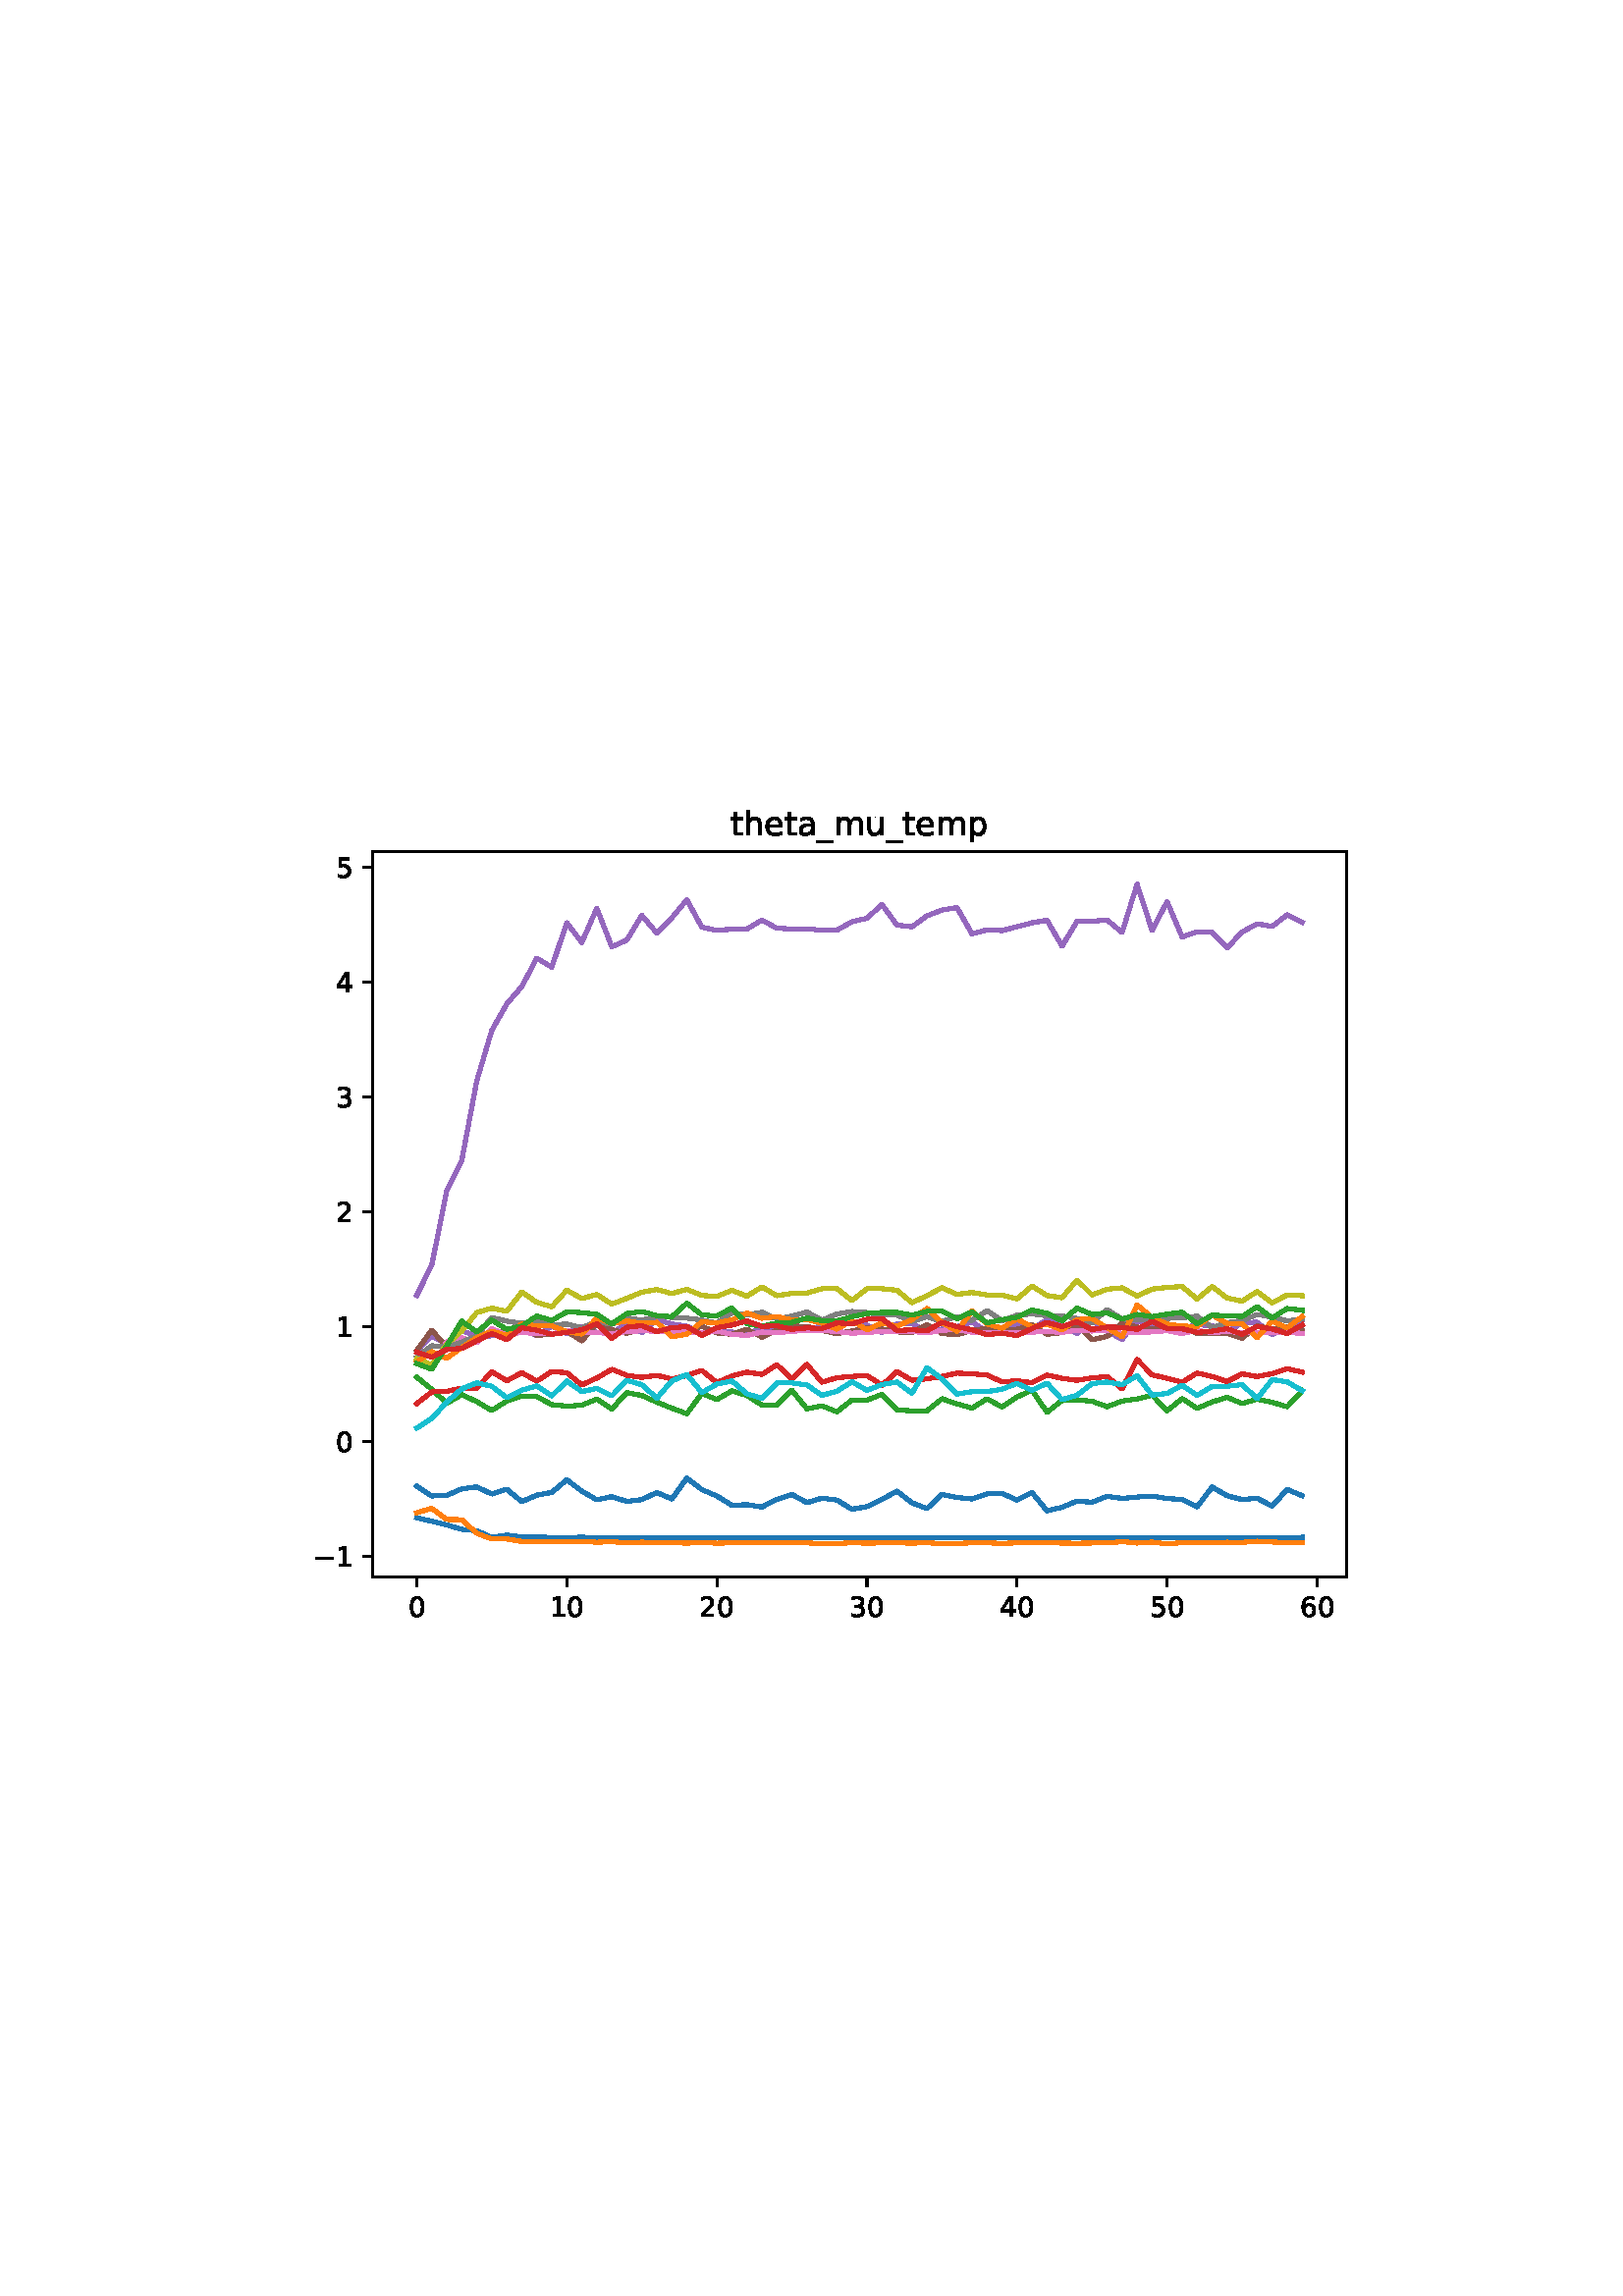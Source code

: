 %!PS-Adobe-3.0
%%Orientation: portrait
%%DocumentPaperSizes: letter
%%BoundingBox: 107 239 504 552
%%Pages: 1
%%EndComments
%%BeginProlog
/mpldict 8 dict def
mpldict begin
/m { moveto } bind def
/l { lineto } bind def
/r { rlineto } bind def
/c { curveto } bind def
/cl { closepath } bind def
/box {
m
1 index 0 r
0 exch r
neg 0 r
cl
} bind def
/clipbox {
box
clip
newpath
} bind def
%!PS-Adobe-3.0 Resource-Font
%%Copyright: Copyright (c) 2003 by Bitstream, Inc. All Rights Reserved. Copyright (c) 2006 by Tavmjong Bah. All Rights Reserved. DejaVu changes are in public domain 
25 dict begin
/_d{bind def}bind def
/_m{moveto}_d
/_l{lineto}_d
/_cl{closepath eofill}_d
/_c{curveto}_d
/_sc{7 -1 roll{setcachedevice}{pop pop pop pop pop pop}ifelse}_d
/_e{exec}_d
/FontName /DejaVuSans def
/PaintType 0 def
/FontMatrix[.001 0 0 .001 0 0]def
/FontBBox[-1021 -463 1793 1232]def
/FontType 3 def
/Encoding [ /zero /one /two /three /four /five /six /underscore /a /e /h /m /p /t /u /minus ] def
/FontInfo 10 dict dup begin
/FamilyName (DejaVu Sans) def
/FullName (DejaVu Sans) def
/Notice (Copyright (c) 2003 by Bitstream, Inc. All Rights Reserved. Copyright (c) 2006 by Tavmjong Bah. All Rights Reserved. DejaVu changes are in public domain ) def
/Weight (Book) def
/Version (Version 2.35) def
/ItalicAngle 0.0 def
/isFixedPitch false def
/UnderlinePosition -130 def
/UnderlineThickness 90 def
end readonly def
/CharStrings 17 dict dup begin
/.notdef 0 def
/zero{636 0 66 -13 570 742 _sc
318 664 _m
267 664 229 639 203 589 _c
177 539 165 464 165 364 _c
165 264 177 189 203 139 _c
229 89 267 64 318 64 _c
369 64 407 89 433 139 _c
458 189 471 264 471 364 _c
471 464 458 539 433 589 _c
407 639 369 664 318 664 _c
318 742 _m
399 742 461 709 505 645 _c
548 580 570 486 570 364 _c
570 241 548 147 505 83 _c
461 19 399 -13 318 -13 _c
236 -13 173 19 130 83 _c
87 147 66 241 66 364 _c
66 486 87 580 130 645 _c
173 709 236 742 318 742 _c
_cl}_d
/one{636 0 110 0 544 729 _sc
124 83 _m
285 83 _l
285 639 _l
110 604 _l
110 694 _l
284 729 _l
383 729 _l
383 83 _l
544 83 _l
544 0 _l
124 0 _l
124 83 _l
_cl}_d
/two{{636 0 73 0 536 742 _sc
192 83 _m
536 83 _l
536 0 _l
73 0 _l
73 83 _l
110 121 161 173 226 239 _c
290 304 331 346 348 365 _c
380 400 402 430 414 455 _c
426 479 433 504 433 528 _c
433 566 419 598 392 622 _c
365 646 330 659 286 659 _c
255 659 222 653 188 643 _c
154 632 117 616 78 594 _c
78 694 _l
118 710 155 722 189 730 _c
223 738 255 742 284 742 _c
}_e{359 742 419 723 464 685 _c
509 647 532 597 532 534 _c
532 504 526 475 515 449 _c
504 422 484 390 454 354 _c
446 344 420 317 376 272 _c
332 227 271 164 192 83 _c
_cl}_e}_d
/three{{636 0 76 -13 556 742 _sc
406 393 _m
453 383 490 362 516 330 _c
542 298 556 258 556 212 _c
556 140 531 84 482 45 _c
432 6 362 -13 271 -13 _c
240 -13 208 -10 176 -4 _c
144 1 110 10 76 22 _c
76 117 _l
103 101 133 89 166 81 _c
198 73 232 69 268 69 _c
330 69 377 81 409 105 _c
441 129 458 165 458 212 _c
458 254 443 288 413 312 _c
383 336 341 349 287 349 _c
}_e{202 349 _l
202 430 _l
291 430 _l
339 430 376 439 402 459 _c
428 478 441 506 441 543 _c
441 580 427 609 401 629 _c
374 649 336 659 287 659 _c
260 659 231 656 200 650 _c
169 644 135 635 98 623 _c
98 711 _l
135 721 170 729 203 734 _c
235 739 266 742 296 742 _c
370 742 429 725 473 691 _c
517 657 539 611 539 553 _c
539 513 527 479 504 451 _c
481 423 448 403 406 393 _c
_cl}_e}_d
/four{636 0 49 0 580 729 _sc
378 643 _m
129 254 _l
378 254 _l
378 643 _l
352 729 _m
476 729 _l
476 254 _l
580 254 _l
580 172 _l
476 172 _l
476 0 _l
378 0 _l
378 172 _l
49 172 _l
49 267 _l
352 729 _l
_cl}_d
/five{{636 0 77 -13 549 729 _sc
108 729 _m
495 729 _l
495 646 _l
198 646 _l
198 467 _l
212 472 227 476 241 478 _c
255 480 270 482 284 482 _c
365 482 429 459 477 415 _c
525 370 549 310 549 234 _c
549 155 524 94 475 51 _c
426 8 357 -13 269 -13 _c
238 -13 207 -10 175 -6 _c
143 -1 111 6 77 17 _c
77 116 _l
106 100 136 88 168 80 _c
199 72 232 69 267 69 _c
}_e{323 69 368 83 401 113 _c
433 143 450 183 450 234 _c
450 284 433 324 401 354 _c
368 384 323 399 267 399 _c
241 399 214 396 188 390 _c
162 384 135 375 108 363 _c
108 729 _l
_cl}_e}_d
/six{{636 0 70 -13 573 742 _sc
330 404 _m
286 404 251 388 225 358 _c
199 328 186 286 186 234 _c
186 181 199 139 225 109 _c
251 79 286 64 330 64 _c
374 64 409 79 435 109 _c
461 139 474 181 474 234 _c
474 286 461 328 435 358 _c
409 388 374 404 330 404 _c
526 713 _m
526 623 _l
501 635 476 644 451 650 _c
425 656 400 659 376 659 _c
310 659 260 637 226 593 _c
}_e{192 549 172 482 168 394 _c
187 422 211 444 240 459 _c
269 474 301 482 336 482 _c
409 482 467 459 509 415 _c
551 371 573 310 573 234 _c
573 159 550 99 506 54 _c
462 9 403 -13 330 -13 _c
246 -13 181 19 137 83 _c
92 147 70 241 70 364 _c
70 479 97 571 152 639 _c
206 707 280 742 372 742 _c
396 742 421 739 447 735 _c
472 730 498 723 526 713 _c
_cl}_e}_d
/underscore{500 0 -9 -235 510 -165 _sc
510 -165 _m
510 -235 _l
-9 -235 _l
-9 -165 _l
510 -165 _l
_cl}_d
/a{{613 0 60 -13 522 560 _sc
343 275 _m
270 275 220 266 192 250 _c
164 233 150 205 150 165 _c
150 133 160 107 181 89 _c
202 70 231 61 267 61 _c
317 61 357 78 387 114 _c
417 149 432 196 432 255 _c
432 275 _l
343 275 _l
522 312 _m
522 0 _l
432 0 _l
432 83 _l
411 49 385 25 355 10 _c
325 -5 287 -13 243 -13 _c
187 -13 142 2 109 33 _c
76 64 60 106 60 159 _c
}_e{60 220 80 266 122 298 _c
163 329 224 345 306 345 _c
432 345 _l
432 354 _l
432 395 418 427 391 450 _c
364 472 326 484 277 484 _c
245 484 215 480 185 472 _c
155 464 127 453 100 439 _c
100 522 _l
132 534 164 544 195 550 _c
226 556 256 560 286 560 _c
365 560 424 539 463 498 _c
502 457 522 395 522 312 _c
_cl}_e}_d
/e{{615 0 55 -13 562 560 _sc
562 296 _m
562 252 _l
149 252 _l
153 190 171 142 205 110 _c
238 78 284 62 344 62 _c
378 62 412 66 444 74 _c
476 82 509 95 541 113 _c
541 28 _l
509 14 476 3 442 -3 _c
408 -9 373 -13 339 -13 _c
251 -13 182 12 131 62 _c
80 112 55 181 55 268 _c
55 357 79 428 127 481 _c
175 533 241 560 323 560 _c
397 560 455 536 498 489 _c
}_e{540 441 562 377 562 296 _c
472 322 _m
471 371 457 410 431 440 _c
404 469 368 484 324 484 _c
274 484 234 469 204 441 _c
174 413 156 373 152 322 _c
472 322 _l
_cl}_e}_d
/h{634 0 91 0 549 760 _sc
549 330 _m
549 0 _l
459 0 _l
459 327 _l
459 379 448 417 428 443 _c
408 469 378 482 338 482 _c
289 482 251 466 223 435 _c
195 404 181 362 181 309 _c
181 0 _l
91 0 _l
91 760 _l
181 760 _l
181 462 _l
202 494 227 519 257 535 _c
286 551 320 560 358 560 _c
420 560 468 540 500 501 _c
532 462 549 405 549 330 _c
_cl}_d
/m{{974 0 91 0 889 560 _sc
520 442 _m
542 482 569 511 600 531 _c
631 550 668 560 711 560 _c
767 560 811 540 842 500 _c
873 460 889 403 889 330 _c
889 0 _l
799 0 _l
799 327 _l
799 379 789 418 771 444 _c
752 469 724 482 686 482 _c
639 482 602 466 575 435 _c
548 404 535 362 535 309 _c
535 0 _l
445 0 _l
445 327 _l
445 379 435 418 417 444 _c
398 469 369 482 331 482 _c
}_e{285 482 248 466 221 435 _c
194 404 181 362 181 309 _c
181 0 _l
91 0 _l
91 547 _l
181 547 _l
181 462 _l
201 495 226 520 255 536 _c
283 552 317 560 357 560 _c
397 560 430 550 458 530 _c
486 510 506 480 520 442 _c
_cl}_e}_d
/p{{635 0 91 -207 580 560 _sc
181 82 _m
181 -207 _l
91 -207 _l
91 547 _l
181 547 _l
181 464 _l
199 496 223 520 252 536 _c
281 552 316 560 356 560 _c
422 560 476 533 518 481 _c
559 428 580 359 580 273 _c
580 187 559 117 518 65 _c
476 13 422 -13 356 -13 _c
316 -13 281 -5 252 10 _c
223 25 199 49 181 82 _c
487 273 _m
487 339 473 390 446 428 _c
418 466 381 485 334 485 _c
}_e{286 485 249 466 222 428 _c
194 390 181 339 181 273 _c
181 207 194 155 222 117 _c
249 79 286 61 334 61 _c
381 61 418 79 446 117 _c
473 155 487 207 487 273 _c
_cl}_e}_d
/t{392 0 27 0 368 702 _sc
183 702 _m
183 547 _l
368 547 _l
368 477 _l
183 477 _l
183 180 _l
183 135 189 106 201 94 _c
213 81 238 75 276 75 _c
368 75 _l
368 0 _l
276 0 _l
206 0 158 13 132 39 _c
106 65 93 112 93 180 _c
93 477 _l
27 477 _l
27 547 _l
93 547 _l
93 702 _l
183 702 _l
_cl}_d
/u{634 0 85 -13 543 560 _sc
85 216 _m
85 547 _l
175 547 _l
175 219 _l
175 167 185 129 205 103 _c
225 77 255 64 296 64 _c
344 64 383 79 411 110 _c
439 141 453 183 453 237 _c
453 547 _l
543 547 _l
543 0 _l
453 0 _l
453 84 _l
431 50 405 26 377 10 _c
348 -5 315 -13 277 -13 _c
214 -13 166 6 134 45 _c
101 83 85 140 85 216 _c
311 560 _m
311 560 _l
_cl}_d
/minus{838 0 106 272 732 355 _sc
106 355 _m
732 355 _l
732 272 _l
106 272 _l
106 355 _l
_cl}_d
end readonly def

/BuildGlyph
 {exch begin
 CharStrings exch
 2 copy known not{pop /.notdef}if
 true 3 1 roll get exec
 end}_d

/BuildChar {
 1 index /Encoding get exch get
 1 index /BuildGlyph get exec
}_d

FontName currentdict end definefont pop
end
%%EndProlog
%%Page: 1 1
mpldict begin
107.623 239.846 translate
396.754 312.309 0 0 clipbox
gsave
0 0 m
396.754 0 l
396.754 312.309 l
0 312.309 l
cl
1.000 setgray
fill
grestore
gsave
28.934 23.872 m
386.054 23.872 l
386.054 289.984 l
28.934 289.984 l
cl
1.000 setgray
fill
grestore
0.800 setlinewidth
1 setlinejoin
0 setlinecap
[] 0 setdash
0.000 setgray
gsave
/o {
gsave
newpath
translate
0.8 setlinewidth
1 setlinejoin
0 setlinecap
0 0 m
0 -3.5 l

gsave
0.000 setgray
fill
grestore
stroke
grestore
} bind def
45.167 23.872 o
grestore
/DejaVuSans findfont
10.000 scalefont
setfont
gsave
41.987 9.278 translate
0.0 rotate
0.0 0.0 m /zero glyphshow
grestore
gsave
/o {
gsave
newpath
translate
0.8 setlinewidth
1 setlinejoin
0 setlinecap
0 0 m
0 -3.5 l

gsave
0.000 setgray
fill
grestore
stroke
grestore
} bind def
100.193 23.872 o
grestore
gsave
93.834 9.278 translate
0.0 rotate
0.0 0.0 m /one glyphshow
6.362 0.0 m /zero glyphshow
grestore
gsave
/o {
gsave
newpath
translate
0.8 setlinewidth
1 setlinejoin
0 setlinecap
0 0 m
0 -3.5 l

gsave
0.000 setgray
fill
grestore
stroke
grestore
} bind def
155.219 23.872 o
grestore
gsave
148.86 9.278 translate
0.0 rotate
0.0 0.0 m /two glyphshow
6.362 0.0 m /zero glyphshow
grestore
gsave
/o {
gsave
newpath
translate
0.8 setlinewidth
1 setlinejoin
0 setlinecap
0 0 m
0 -3.5 l

gsave
0.000 setgray
fill
grestore
stroke
grestore
} bind def
210.246 23.872 o
grestore
gsave
203.886 9.278 translate
0.0 rotate
0.0 0.0 m /three glyphshow
6.362 0.0 m /zero glyphshow
grestore
gsave
/o {
gsave
newpath
translate
0.8 setlinewidth
1 setlinejoin
0 setlinecap
0 0 m
0 -3.5 l

gsave
0.000 setgray
fill
grestore
stroke
grestore
} bind def
265.272 23.872 o
grestore
gsave
258.913 9.278 translate
0.0 rotate
0.0 0.0 m /four glyphshow
6.362 0.0 m /zero glyphshow
grestore
gsave
/o {
gsave
newpath
translate
0.8 setlinewidth
1 setlinejoin
0 setlinecap
0 0 m
0 -3.5 l

gsave
0.000 setgray
fill
grestore
stroke
grestore
} bind def
320.298 23.872 o
grestore
gsave
313.939 9.278 translate
0.0 rotate
0.0 0.0 m /five glyphshow
6.362 0.0 m /zero glyphshow
grestore
gsave
/o {
gsave
newpath
translate
0.8 setlinewidth
1 setlinejoin
0 setlinecap
0 0 m
0 -3.5 l

gsave
0.000 setgray
fill
grestore
stroke
grestore
} bind def
375.324 23.872 o
grestore
gsave
368.965 9.278 translate
0.0 rotate
0.0 0.0 m /six glyphshow
6.362 0.0 m /zero glyphshow
grestore
gsave
/o {
gsave
newpath
translate
0.8 setlinewidth
1 setlinejoin
0 setlinecap
0 0 m
-3.5 0 l

gsave
0.000 setgray
fill
grestore
stroke
grestore
} bind def
28.934 31.488 o
grestore
gsave
7.2 27.691 translate
0.0 rotate
0.0 0.0 m /minus glyphshow
8.379 0.0 m /one glyphshow
grestore
gsave
/o {
gsave
newpath
translate
0.8 setlinewidth
1 setlinejoin
0 setlinecap
0 0 m
-3.5 0 l

gsave
0.000 setgray
fill
grestore
stroke
grestore
} bind def
28.934 73.581 o
grestore
gsave
15.575 69.784 translate
0.0 rotate
0.0 0.0 m /zero glyphshow
grestore
gsave
/o {
gsave
newpath
translate
0.8 setlinewidth
1 setlinejoin
0 setlinecap
0 0 m
-3.5 0 l

gsave
0.000 setgray
fill
grestore
stroke
grestore
} bind def
28.934 115.674 o
grestore
gsave
15.575 111.877 translate
0.0 rotate
0.0 0.0 m /one glyphshow
grestore
gsave
/o {
gsave
newpath
translate
0.8 setlinewidth
1 setlinejoin
0 setlinecap
0 0 m
-3.5 0 l

gsave
0.000 setgray
fill
grestore
stroke
grestore
} bind def
28.934 157.766 o
grestore
gsave
15.575 153.969 translate
0.0 rotate
0.0 0.0 m /two glyphshow
grestore
gsave
/o {
gsave
newpath
translate
0.8 setlinewidth
1 setlinejoin
0 setlinecap
0 0 m
-3.5 0 l

gsave
0.000 setgray
fill
grestore
stroke
grestore
} bind def
28.934 199.859 o
grestore
gsave
15.575 196.062 translate
0.0 rotate
0.0 0.0 m /three glyphshow
grestore
gsave
/o {
gsave
newpath
translate
0.8 setlinewidth
1 setlinejoin
0 setlinecap
0 0 m
-3.5 0 l

gsave
0.000 setgray
fill
grestore
stroke
grestore
} bind def
28.934 241.952 o
grestore
gsave
15.575 238.155 translate
0.0 rotate
0.0 0.0 m /four glyphshow
grestore
gsave
/o {
gsave
newpath
translate
0.8 setlinewidth
1 setlinejoin
0 setlinecap
0 0 m
-3.5 0 l

gsave
0.000 setgray
fill
grestore
stroke
grestore
} bind def
28.934 284.045 o
grestore
gsave
15.575 280.248 translate
0.0 rotate
0.0 0.0 m /five glyphshow
grestore
1.500 setlinewidth
2 setlinecap
0.122 0.467 0.706 setrgbcolor
gsave
357.1 266.1 28.93 23.87 clipbox
45.167 45.617 m
50.67 44.275 l
56.172 42.922 l
61.675 41.337 l
67.178 40.833 l
72.68 38.396 l
78.183 39.207 l
83.685 38.521 l
89.188 38.572 l
94.691 38.317 l
100.193 38.349 l
105.696 38.423 l
111.199 38.309 l
116.701 38.398 l
122.204 38.263 l
127.706 38.396 l
133.209 38.277 l
138.712 38.384 l
144.214 38.295 l
149.717 38.347 l
155.219 38.203 l
160.722 38.34 l
166.225 38.256 l
171.727 38.336 l
177.23 38.362 l
182.733 38.325 l
188.235 38.254 l
193.738 38.206 l
199.24 38.287 l
204.743 38.277 l
210.246 38.277 l
215.748 38.273 l
221.251 38.277 l
226.754 38.242 l
232.256 38.294 l
237.759 38.266 l
243.261 38.145 l
248.764 38.272 l
254.267 38.269 l
259.769 38.238 l
265.272 38.282 l
270.774 38.341 l
276.277 38.282 l
281.78 38.351 l
287.282 38.278 l
292.785 38.217 l
298.288 38.242 l
303.79 38.366 l
309.293 38.216 l
314.795 38.304 l
320.298 38.177 l
325.801 38.186 l
331.303 38.24 l
336.806 38.313 l
342.309 38.3 l
347.811 38.347 l
353.314 38.321 l
358.816 38.389 l
364.319 38.291 l
369.822 38.409 l
stroke
grestore
1.000 0.498 0.055 setrgbcolor
gsave
357.1 266.1 28.93 23.87 clipbox
45.167 47.409 m
50.67 49.001 l
56.172 44.95 l
61.675 44.864 l
67.178 39.883 l
72.68 37.763 l
78.183 37.79 l
83.685 36.873 l
89.188 36.927 l
94.691 36.723 l
100.193 36.69 l
105.696 36.955 l
111.199 36.576 l
116.701 36.798 l
122.204 36.356 l
127.706 36.625 l
133.209 36.394 l
138.712 36.472 l
144.214 36.246 l
149.717 36.558 l
155.219 36.228 l
160.722 36.395 l
166.225 36.358 l
171.727 36.442 l
177.23 36.578 l
182.733 36.416 l
188.235 36.363 l
193.738 36.061 l
199.24 36.104 l
204.743 36.417 l
210.246 36.237 l
215.748 36.351 l
221.251 36.347 l
226.754 36.275 l
232.256 36.373 l
237.759 36.12 l
243.261 36.142 l
248.764 36.377 l
254.267 36.383 l
259.769 36.157 l
265.272 36.365 l
270.774 36.572 l
276.277 36.408 l
281.78 36.282 l
287.282 36.215 l
292.785 36.31 l
298.288 36.312 l
303.79 36.818 l
309.293 36.286 l
314.795 36.659 l
320.298 35.968 l
325.801 36.425 l
331.303 36.343 l
336.806 36.504 l
342.309 36.609 l
347.811 36.537 l
353.314 36.968 l
358.816 36.677 l
364.319 36.447 l
369.822 36.554 l
stroke
grestore
0.173 0.627 0.173 setrgbcolor
gsave
357.1 266.1 28.93 23.87 clipbox
45.167 97.13 m
50.67 92.694 l
56.172 87.565 l
61.675 90.728 l
67.178 88.172 l
72.68 84.917 l
78.183 88.359 l
83.685 90.219 l
89.188 90.009 l
94.691 87.053 l
100.193 86.493 l
105.696 86.83 l
111.199 89.093 l
116.701 85.478 l
122.204 91.459 l
127.706 90.411 l
133.209 87.976 l
138.712 85.747 l
144.214 83.737 l
149.717 91.163 l
155.219 88.923 l
160.722 92.112 l
166.225 90.402 l
171.727 86.886 l
177.23 86.799 l
182.733 92.298 l
188.235 85.53 l
193.738 86.612 l
199.24 84.445 l
204.743 88.767 l
210.246 88.706 l
215.748 90.814 l
221.251 85.181 l
226.754 84.731 l
232.256 84.798 l
237.759 89.214 l
243.261 87.338 l
248.764 85.768 l
254.267 89.224 l
259.769 86.197 l
265.272 89.847 l
270.774 92.359 l
276.277 84.256 l
281.78 88.615 l
287.282 88.801 l
292.785 88.298 l
298.288 86.288 l
303.79 88.374 l
309.293 89.133 l
314.795 90.542 l
320.298 84.808 l
325.801 89.255 l
331.303 85.708 l
336.806 88.022 l
342.309 89.752 l
347.811 87.455 l
353.314 89.05 l
358.816 87.902 l
364.319 86.28 l
369.822 92.137 l
stroke
grestore
0.839 0.153 0.157 setrgbcolor
gsave
357.1 266.1 28.93 23.87 clipbox
45.167 87.427 m
50.67 91.717 l
56.172 91.954 l
61.675 93.064 l
67.178 93.041 l
72.68 99.151 l
78.183 95.793 l
83.685 98.77 l
89.188 95.676 l
94.691 99.211 l
100.193 98.761 l
105.696 94.295 l
111.199 96.806 l
116.701 100.012 l
122.204 97.804 l
127.706 97.048 l
133.209 97.775 l
138.712 96.464 l
144.214 97.731 l
149.717 99.579 l
155.219 95.118 l
160.722 97.554 l
166.225 98.996 l
171.727 98.148 l
177.23 101.665 l
182.733 96.536 l
188.235 101.783 l
193.738 95.292 l
199.24 96.926 l
204.743 97.387 l
210.246 97.773 l
215.748 94.125 l
221.251 99.137 l
226.754 96.015 l
232.256 96.529 l
237.759 97.391 l
243.261 98.612 l
248.764 98.367 l
254.267 97.916 l
259.769 95.415 l
265.272 95.812 l
270.774 95.103 l
276.277 97.907 l
281.78 96.708 l
287.282 95.975 l
292.785 96.87 l
298.288 97.345 l
303.79 92.861 l
309.293 103.597 l
314.795 97.992 l
320.298 96.707 l
325.801 95.282 l
331.303 98.641 l
336.806 97.369 l
342.309 95.518 l
347.811 98.346 l
353.314 97.35 l
358.816 98.419 l
364.319 100.279 l
369.822 98.961 l
stroke
grestore
0.580 0.404 0.741 setrgbcolor
gsave
357.1 266.1 28.93 23.87 clipbox
45.167 106.95 m
50.67 112.234 l
56.172 109.288 l
61.675 114.302 l
67.178 111.954 l
72.68 112.294 l
78.183 113.582 l
83.685 114.872 l
89.188 112.38 l
94.691 115.787 l
100.193 113.093 l
105.696 115.56 l
111.199 113.577 l
116.701 113.393 l
122.204 116.621 l
127.706 113.474 l
133.209 118.195 l
138.712 116.634 l
144.214 115.821 l
149.717 113.247 l
155.219 114.107 l
160.722 113.668 l
166.225 112.909 l
171.727 115.37 l
177.23 114.401 l
182.733 115.711 l
188.235 115.14 l
193.738 115.636 l
199.24 116.076 l
204.743 117.748 l
210.246 116.21 l
215.748 113.466 l
221.251 116.707 l
226.754 116.768 l
232.256 113.802 l
237.759 114.778 l
243.261 115.689 l
248.764 117.336 l
254.267 113.852 l
259.769 113.641 l
265.272 117.11 l
270.774 114.799 l
276.277 118.182 l
281.78 116.063 l
287.282 113.182 l
292.785 118.119 l
298.288 114.032 l
303.79 110.988 l
309.293 118.02 l
314.795 115.656 l
320.298 115.42 l
325.801 115.081 l
331.303 116.325 l
336.806 116.079 l
342.309 113.766 l
347.811 117.064 l
353.314 117.313 l
358.816 112.723 l
364.319 115.351 l
369.822 117.914 l
stroke
grestore
0.549 0.337 0.294 setrgbcolor
gsave
357.1 266.1 28.93 23.87 clipbox
45.167 106.925 m
50.67 114.351 l
56.172 108.207 l
61.675 109.414 l
67.178 110.558 l
72.68 113.714 l
78.183 113.741 l
83.685 115.742 l
89.188 112.447 l
94.691 112.899 l
100.193 113.992 l
105.696 110.443 l
111.199 116.825 l
116.701 114.574 l
122.204 113.216 l
127.706 114.829 l
133.209 114.056 l
138.712 114.071 l
144.214 114.107 l
149.717 115.835 l
155.219 113.369 l
160.722 112.847 l
166.225 114.723 l
171.727 111.799 l
177.23 114.431 l
182.733 115.831 l
188.235 115.774 l
193.738 114.242 l
199.24 113.09 l
204.743 114.084 l
210.246 115.205 l
215.748 114.792 l
221.251 113.738 l
226.754 113.479 l
232.256 116.369 l
237.759 113.143 l
243.261 112.704 l
248.764 114.241 l
254.267 115.082 l
259.769 114.704 l
265.272 114.697 l
270.774 116.281 l
276.277 112.876 l
281.78 113.479 l
287.282 116.146 l
292.785 110.851 l
298.288 112.075 l
303.79 117.023 l
309.293 115.494 l
314.795 114.891 l
320.298 114.608 l
325.801 115.302 l
331.303 113.212 l
336.806 113.317 l
342.309 113.207 l
347.811 111.412 l
353.314 115.935 l
358.816 114.833 l
364.319 115.467 l
369.822 114.413 l
stroke
grestore
0.890 0.467 0.761 setrgbcolor
gsave
357.1 266.1 28.93 23.87 clipbox
45.167 102.941 m
50.67 100.1 l
56.172 110.154 l
61.675 111.632 l
67.178 109.751 l
72.68 114.937 l
78.183 112.544 l
83.685 113.66 l
89.188 112.989 l
94.691 113.021 l
100.193 114.107 l
105.696 113.726 l
111.199 113.558 l
116.701 113.006 l
122.204 113.904 l
127.706 114.116 l
133.209 114.01 l
138.712 114.072 l
144.214 113.955 l
149.717 113.247 l
155.219 114.046 l
160.722 112.827 l
166.225 112.453 l
171.727 113.666 l
177.23 113.449 l
182.733 113.941 l
188.235 114.31 l
193.738 114.283 l
199.24 113.9 l
204.743 113.25 l
210.246 113.584 l
215.748 113.846 l
221.251 113.721 l
226.754 113.895 l
232.256 113.349 l
237.759 114.306 l
243.261 114.675 l
248.764 113.579 l
254.267 113.631 l
259.769 113.468 l
265.272 113.611 l
270.774 113.658 l
276.277 113.852 l
281.78 113.564 l
287.282 114.336 l
292.785 114.049 l
298.288 114.406 l
303.79 113.202 l
309.293 113.633 l
314.795 113.712 l
320.298 114.21 l
325.801 113.135 l
331.303 114.303 l
336.806 113.477 l
342.309 113.897 l
347.811 113.449 l
353.314 113.54 l
358.816 113.631 l
364.319 113.493 l
369.822 113.23 l
stroke
grestore
0.498 setgray
gsave
357.1 266.1 28.93 23.87 clipbox
45.167 104.442 m
50.67 108.653 l
56.172 108.188 l
61.675 110.026 l
67.178 112.29 l
72.68 119.028 l
78.183 117.673 l
83.685 116.854 l
89.188 118.031 l
94.691 116.394 l
100.193 116.591 l
105.696 115.253 l
111.199 117.515 l
116.701 116.53 l
122.204 118.922 l
127.706 118.041 l
133.209 119.499 l
138.712 119.043 l
144.214 118.782 l
149.717 118.106 l
155.219 116.985 l
160.722 120.777 l
166.225 119.939 l
171.727 120.949 l
177.23 118.475 l
182.733 119.506 l
188.235 121.033 l
193.738 118.029 l
199.24 120.297 l
204.743 121.224 l
210.246 120.832 l
215.748 119.846 l
221.251 119.89 l
226.754 117.574 l
232.256 119.298 l
237.759 117.529 l
243.261 119.388 l
248.764 117.946 l
254.267 121.529 l
259.769 117.808 l
265.272 119.864 l
270.774 120.314 l
276.277 119.673 l
281.78 119.581 l
287.282 118.622 l
292.785 116.975 l
298.288 121.854 l
303.79 118.434 l
309.293 118.162 l
314.795 117.992 l
320.298 118.688 l
325.801 118.953 l
331.303 119.495 l
336.806 115.346 l
342.309 117.122 l
347.811 117.844 l
353.314 120.127 l
358.816 119.171 l
364.319 117.772 l
369.822 118.359 l
stroke
grestore
0.737 0.741 0.133 setrgbcolor
gsave
357.1 266.1 28.93 23.87 clipbox
45.167 103.942 m
50.67 101.594 l
56.172 109.155 l
61.675 114.071 l
67.178 120.811 l
72.68 122.442 l
78.183 121.266 l
83.685 128.355 l
89.188 124.578 l
94.691 122.949 l
100.193 129.007 l
105.696 125.956 l
111.199 127.442 l
116.701 123.946 l
122.204 126.032 l
127.706 128.282 l
133.209 129.285 l
138.712 127.788 l
144.214 129.353 l
149.717 127.105 l
155.219 126.719 l
160.722 128.992 l
166.225 126.823 l
171.727 130.23 l
177.23 127.016 l
182.733 127.869 l
188.235 127.993 l
193.738 129.549 l
199.24 129.596 l
204.743 125.248 l
210.246 129.575 l
215.748 129.556 l
221.251 128.999 l
226.754 124.448 l
232.256 127.022 l
237.759 129.952 l
243.261 127.5 l
248.764 128.169 l
254.267 127.268 l
259.769 127.216 l
265.272 125.813 l
270.774 130.526 l
276.277 127.057 l
281.78 126.276 l
287.282 132.724 l
292.785 127.284 l
298.288 129.384 l
303.79 129.884 l
309.293 126.897 l
314.795 129.417 l
320.298 130.035 l
325.801 130.356 l
331.303 125.774 l
336.806 130.371 l
342.309 126.166 l
347.811 124.997 l
353.314 128.552 l
358.816 124.384 l
364.319 127.276 l
369.822 126.987 l
stroke
grestore
0.090 0.745 0.812 setrgbcolor
gsave
357.1 266.1 28.93 23.87 clipbox
45.167 78.433 m
50.67 81.971 l
56.172 87.978 l
61.675 92.824 l
67.178 95.029 l
72.68 93.8 l
78.183 89.591 l
83.685 92.359 l
89.188 93.926 l
94.691 90.255 l
100.193 95.737 l
105.696 91.85 l
111.199 92.982 l
116.701 90.309 l
122.204 95.995 l
127.706 94.368 l
133.209 89.427 l
138.712 95.765 l
144.214 98.073 l
149.717 91.503 l
155.219 94.574 l
160.722 95.751 l
166.225 91.037 l
171.727 89.35 l
177.23 95.0 l
182.733 95.027 l
188.235 94.242 l
193.738 90.483 l
199.24 91.929 l
204.743 95.492 l
210.246 92.283 l
215.748 94.447 l
221.251 95.349 l
226.754 91.224 l
232.256 100.623 l
237.759 96.418 l
243.261 90.898 l
248.764 91.81 l
254.267 91.843 l
259.769 92.693 l
265.272 94.846 l
270.774 92.263 l
276.277 94.928 l
281.78 88.889 l
287.282 90.502 l
292.785 94.765 l
298.288 95.366 l
303.79 94.377 l
309.293 97.632 l
314.795 90.564 l
320.298 91.142 l
325.801 94.199 l
331.303 90.427 l
336.806 93.761 l
342.309 93.787 l
347.811 94.403 l
353.314 89.254 l
358.816 96.236 l
364.319 95.414 l
369.822 92.197 l
stroke
grestore
0.122 0.467 0.706 setrgbcolor
gsave
357.1 266.1 28.93 23.87 clipbox
45.167 57.147 m
50.67 53.562 l
56.172 53.775 l
61.675 56.175 l
67.178 56.882 l
72.68 54.274 l
78.183 56.041 l
83.685 51.473 l
89.188 53.861 l
94.691 54.868 l
100.193 59.481 l
105.696 55.332 l
111.199 52.142 l
116.701 53.319 l
122.204 51.546 l
127.706 52.22 l
133.209 54.824 l
138.712 52.45 l
144.214 60.122 l
149.717 55.884 l
155.219 53.55 l
160.722 50.144 l
166.225 50.35 l
171.727 49.519 l
177.23 52.312 l
182.733 54.113 l
188.235 51.107 l
193.738 52.759 l
199.24 52.048 l
204.743 48.699 l
210.246 49.635 l
215.748 52.321 l
221.251 55.331 l
226.754 51.039 l
232.256 48.929 l
237.759 54.117 l
243.261 53.001 l
248.764 52.463 l
254.267 54.321 l
259.769 54.515 l
265.272 52.058 l
270.774 54.787 l
276.277 48.132 l
281.78 49.4 l
287.282 51.689 l
292.785 51.238 l
298.288 53.432 l
303.79 52.658 l
309.293 53.157 l
314.795 53.518 l
320.298 52.642 l
325.801 52.243 l
331.303 49.549 l
336.806 56.845 l
342.309 53.629 l
347.811 52.235 l
353.314 52.718 l
358.816 49.854 l
364.319 55.967 l
369.822 53.636 l
stroke
grestore
1.000 0.498 0.055 setrgbcolor
gsave
357.1 266.1 28.93 23.87 clipbox
45.167 102.644 m
50.67 106.509 l
56.172 104.081 l
61.675 108.037 l
67.178 111.664 l
72.68 113.998 l
78.183 112.473 l
83.685 116.637 l
89.188 115.985 l
94.691 115.916 l
100.193 113.862 l
105.696 112.94 l
111.199 118.756 l
116.701 116.797 l
122.204 117.748 l
127.706 116.893 l
133.209 117.265 l
138.712 111.97 l
144.214 112.886 l
149.717 117.428 l
155.219 117.017 l
160.722 118.137 l
166.225 120.651 l
171.727 118.734 l
177.23 119.333 l
182.733 118.11 l
188.235 118.303 l
193.738 116.932 l
199.24 114.743 l
204.743 117.944 l
210.246 114.482 l
215.748 117.01 l
221.251 115.801 l
226.754 118.214 l
232.256 122.305 l
237.759 117.174 l
243.261 114.012 l
248.764 121.383 l
254.267 116.693 l
259.769 115.064 l
265.272 118.557 l
270.774 115.536 l
276.277 116.603 l
281.78 114.463 l
287.282 118.25 l
292.785 118.554 l
298.288 115.286 l
303.79 111.938 l
309.293 123.628 l
314.795 119.04 l
320.298 116.611 l
325.801 115.854 l
331.303 115.727 l
336.806 119.902 l
342.309 116.845 l
347.811 116.778 l
353.314 111.593 l
358.816 117.65 l
364.319 115.218 l
369.822 119.372 l
stroke
grestore
0.173 0.627 0.173 setrgbcolor
gsave
357.1 266.1 28.93 23.87 clipbox
45.167 102.137 m
50.67 100.04 l
56.172 108.643 l
61.675 117.677 l
67.178 113.718 l
72.68 118.052 l
78.183 114.685 l
83.685 115.874 l
89.188 119.543 l
94.691 117.939 l
100.193 121.07 l
105.696 120.815 l
111.199 120.134 l
116.701 116.614 l
122.204 120.45 l
127.706 121.202 l
133.209 119.682 l
138.712 119.31 l
144.214 124.231 l
149.717 119.974 l
155.219 119.571 l
160.722 122.506 l
166.225 116.684 l
171.727 115.828 l
177.23 117.015 l
182.733 117.233 l
188.235 118.81 l
193.738 117.874 l
199.24 117.825 l
204.743 119.305 l
210.246 120.484 l
215.748 120.883 l
221.251 120.88 l
226.754 119.873 l
232.256 121.283 l
237.759 121.382 l
243.261 118.57 l
248.764 121.069 l
254.267 117.039 l
259.769 118.231 l
265.272 119.112 l
270.774 121.727 l
276.277 120.547 l
281.78 117.811 l
287.282 122.443 l
292.785 120.104 l
298.288 120.711 l
303.79 118.426 l
309.293 120.136 l
314.795 119.345 l
320.298 120.229 l
325.801 120.953 l
331.303 116.775 l
336.806 119.847 l
342.309 119.662 l
347.811 119.394 l
353.314 122.963 l
358.816 118.77 l
364.319 122.325 l
369.822 121.653 l
stroke
grestore
0.839 0.153 0.157 setrgbcolor
gsave
357.1 266.1 28.93 23.87 clipbox
45.167 106.277 m
50.67 104.491 l
56.172 107.305 l
61.675 107.655 l
67.178 110.477 l
72.68 113.161 l
78.183 110.894 l
83.685 115.272 l
89.188 114.362 l
94.691 112.862 l
100.193 113.537 l
105.696 114.535 l
111.199 116.719 l
116.701 111.317 l
122.204 115.441 l
127.706 116.028 l
133.209 113.836 l
138.712 115.293 l
144.214 115.63 l
149.717 112.489 l
155.219 115.264 l
160.722 116.258 l
166.225 117.75 l
171.727 115.759 l
177.23 115.969 l
182.733 114.67 l
188.235 115.194 l
193.738 114.977 l
199.24 117.048 l
204.743 116.691 l
210.246 118.395 l
215.748 118.628 l
221.251 114.246 l
226.754 114.511 l
232.256 114.142 l
237.759 117.26 l
243.261 115.676 l
248.764 114.484 l
254.267 112.724 l
259.769 113.289 l
265.272 112.352 l
270.774 115.0 l
276.277 117.213 l
281.78 115.696 l
287.282 117.445 l
292.785 114.611 l
298.288 115.52 l
303.79 115.391 l
309.293 114.661 l
314.795 117.624 l
320.298 114.943 l
325.801 114.888 l
331.303 113.544 l
336.806 113.986 l
342.309 114.905 l
347.811 112.849 l
353.314 115.719 l
358.816 114.812 l
364.319 113.133 l
369.822 116.301 l
stroke
grestore
0.580 0.404 0.741 setrgbcolor
gsave
357.1 266.1 28.93 23.87 clipbox
45.167 127.154 m
50.67 138.196 l
56.172 165.434 l
61.675 176.553 l
67.178 205.739 l
72.68 224.271 l
78.183 233.992 l
83.685 240.383 l
89.188 250.805 l
94.691 247.469 l
100.193 263.803 l
105.696 256.547 l
111.199 269.097 l
116.701 254.954 l
122.204 257.438 l
127.706 266.483 l
133.209 259.955 l
138.712 265.586 l
144.214 272.232 l
149.717 262.135 l
155.219 260.99 l
160.722 261.431 l
166.225 261.447 l
171.727 264.742 l
177.23 261.776 l
182.733 261.485 l
188.235 261.598 l
193.738 260.999 l
199.24 261.07 l
204.743 264.145 l
210.246 265.433 l
215.748 270.489 l
221.251 262.92 l
226.754 262.286 l
232.256 266.324 l
237.759 268.446 l
243.261 269.354 l
248.764 259.74 l
254.267 261.172 l
259.769 260.905 l
265.272 262.314 l
270.774 263.769 l
276.277 264.697 l
281.78 255.217 l
287.282 264.312 l
292.785 264.312 l
298.288 264.792 l
303.79 260.245 l
309.293 277.888 l
314.795 260.965 l
320.298 271.531 l
325.801 258.562 l
331.303 260.5 l
336.806 260.337 l
342.309 254.587 l
347.811 260.391 l
353.314 263.4 l
358.816 262.437 l
364.319 266.667 l
369.822 263.885 l
stroke
grestore
0.800 setlinewidth
0 setlinejoin
[] 0 setdash
0.000 setgray
gsave
28.934 23.872 m
28.934 289.984 l
stroke
grestore
gsave
386.054 23.872 m
386.054 289.984 l
stroke
grestore
gsave
28.934 23.872 m
386.054 23.872 l
stroke
grestore
gsave
28.934 289.984 m
386.054 289.984 l
stroke
grestore
/DejaVuSans findfont
12.000 scalefont
setfont
gsave
160.26 295.984 translate
0.0 rotate
0.0 0.0 m /t glyphshow
4.705 0.0 m /h glyphshow
12.311 0.0 m /e glyphshow
19.693 0.0 m /t glyphshow
24.398 0.0 m /a glyphshow
31.752 0.0 m /underscore glyphshow
37.752 0.0 m /m glyphshow
49.441 0.0 m /u glyphshow
57.047 0.0 m /underscore glyphshow
63.047 0.0 m /t glyphshow
67.752 0.0 m /e glyphshow
75.135 0.0 m /m glyphshow
86.824 0.0 m /p glyphshow
grestore

end
showpage
%%EOF

